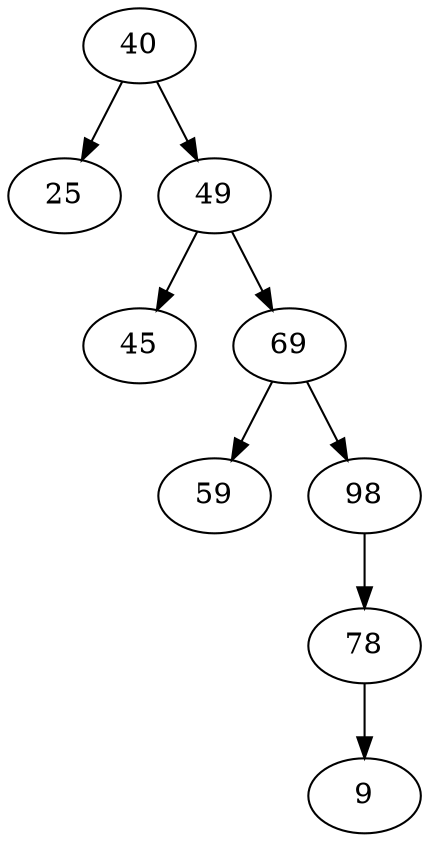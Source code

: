 digraph g { 
 node25 [label="25"];
 node40 [label="40"];
 node45 [label="45"];
 node49 [label="49"];
 node59 [label="59"];
 node69 [label="69"];
 node78 [label="78"];
 node9 [label="9"];
 node98 [label="98"];
  node40-> node25
  node40-> node49
  node49-> node45
  node49-> node69
  node69-> node59
  node69-> node98
  node98-> node78
  node78-> node9
} 
